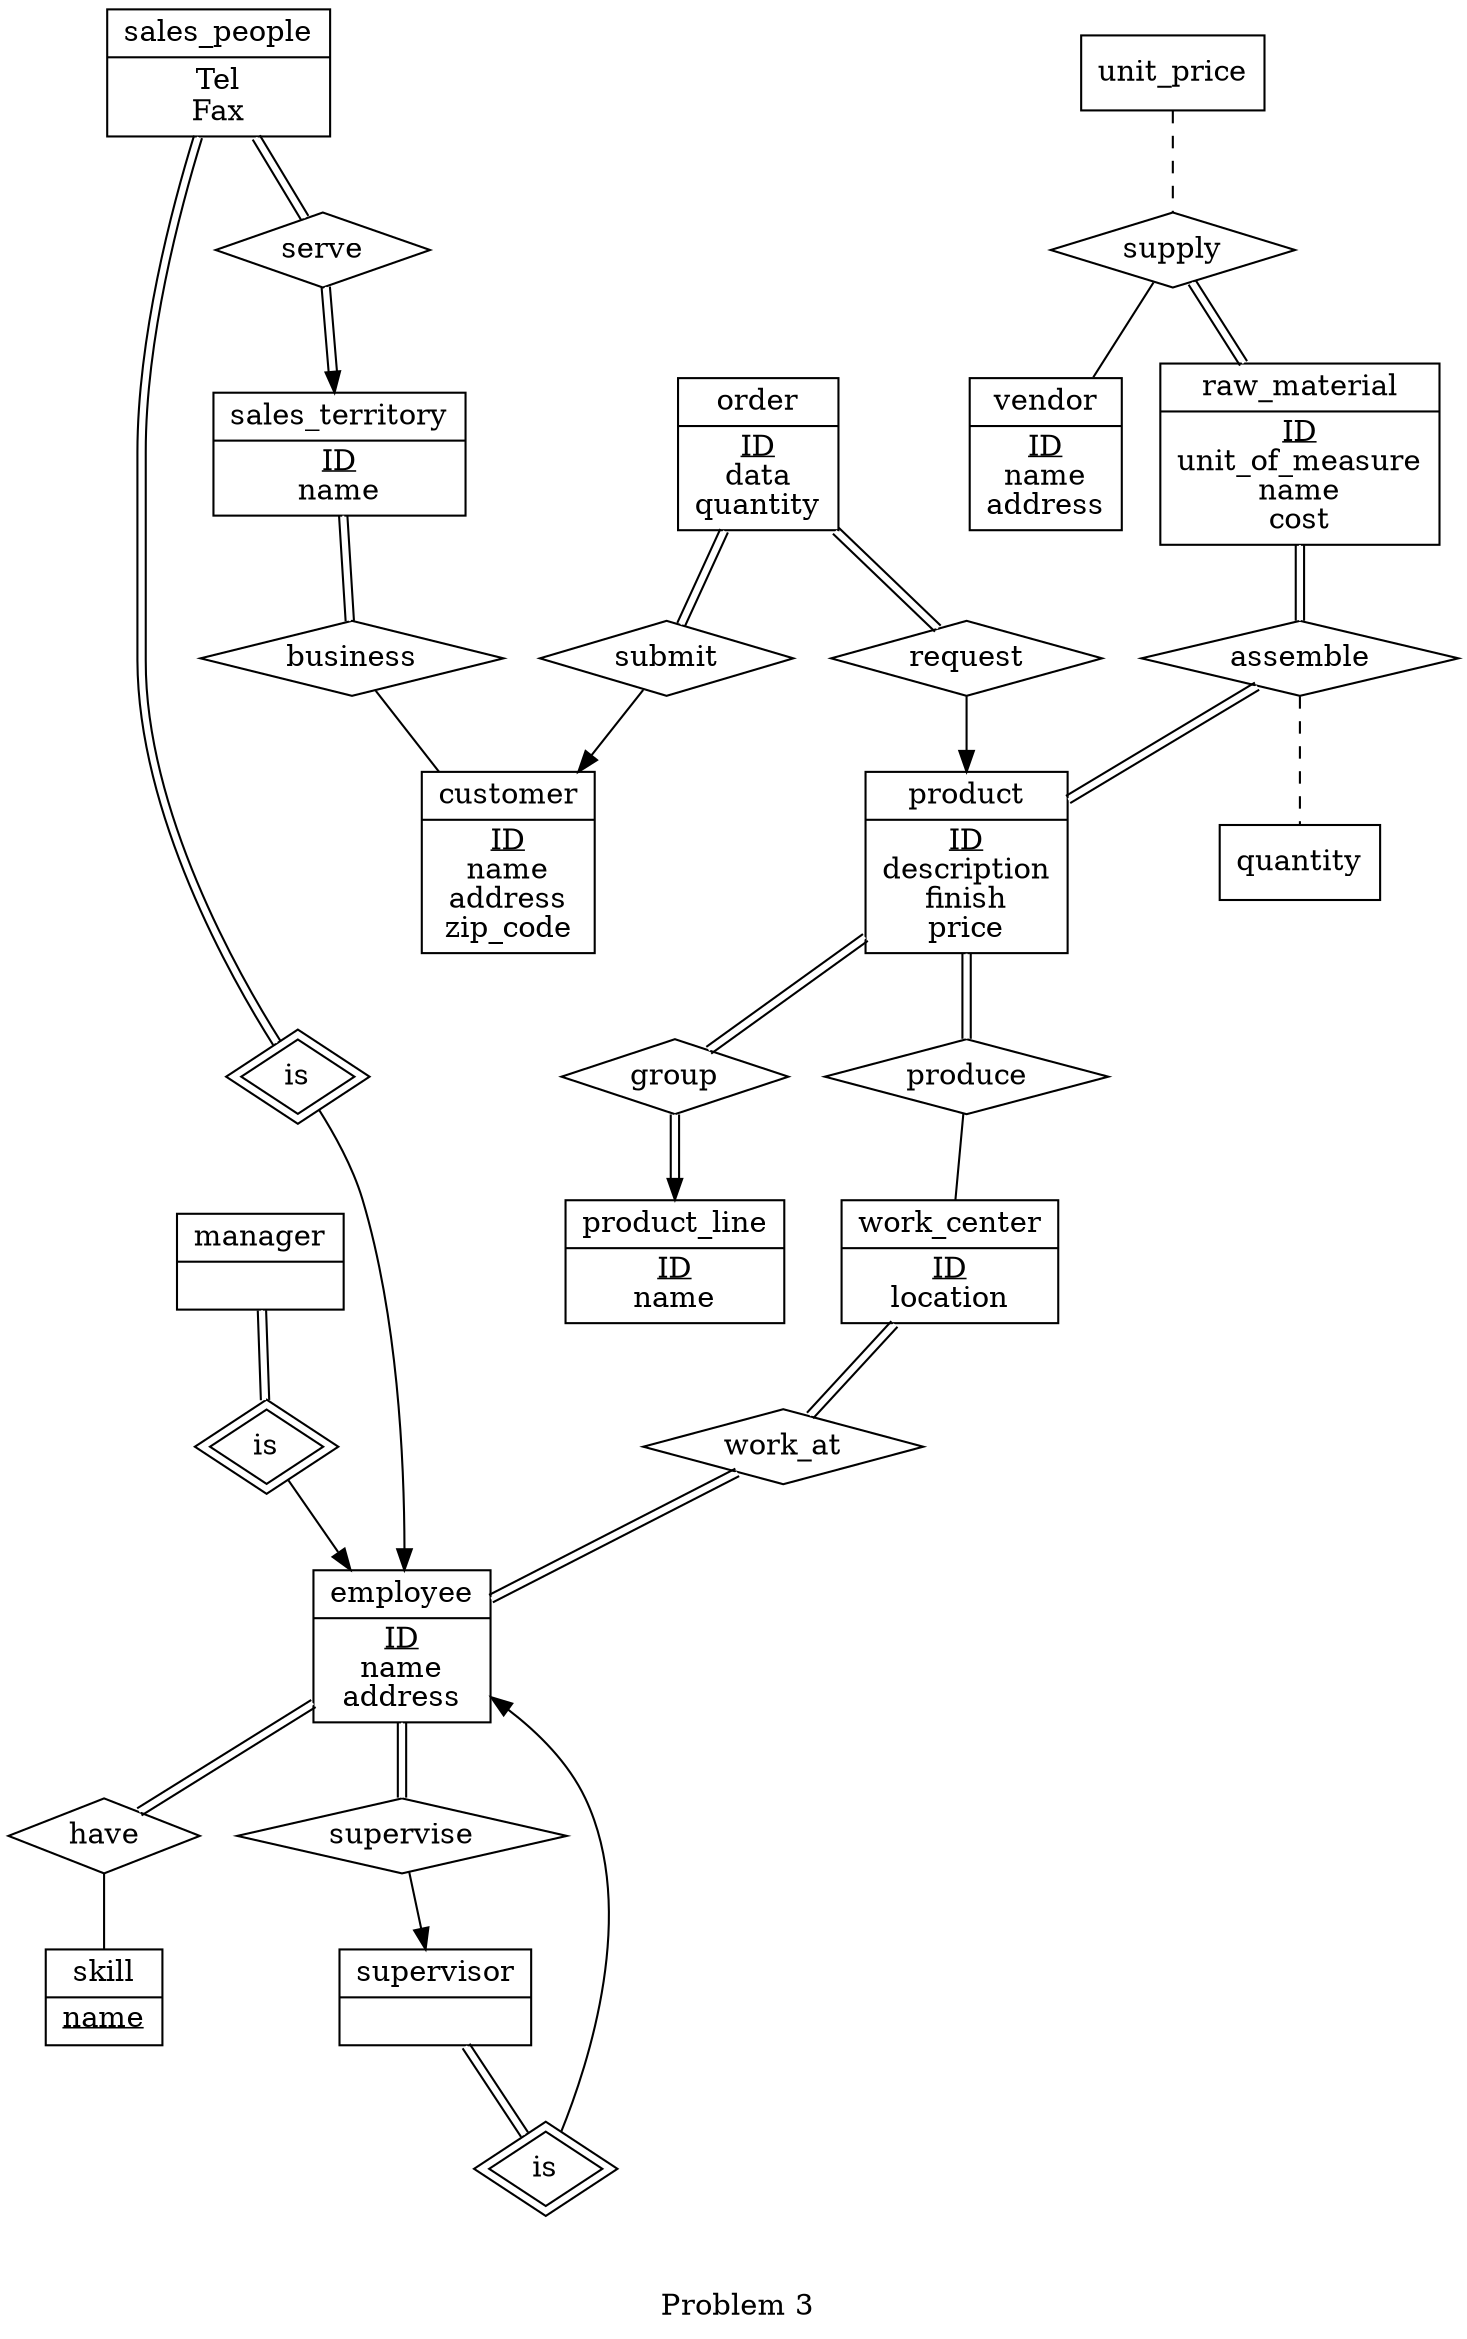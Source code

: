 graph {
    label="\n\n Problem 3"
 
	{ node[shape="record"]
	raw_material 
	[label=<{raw_material|<u>ID</u><br/>unit_of_measure<br/>name<br/>cost<br/>}>]
	vendor 
	[label=<{vendor|<u>ID</u><br/>name<br/>address<br/>}>]
	sales_territory  
	[label=<{sales_territory|<u>ID</u><br/>name<br/>}>]
	sales_people 
	[label=<{sales_people|Tel<br/>Fax<br/>}>]
	product 
	[label=<{product|<u>ID</u><br/>description<br/>finish<br/>price<br/>}>]
	customer  
	[label=<{customer|<u>ID</u><br/>name<br/>address<br/>zip_code<br/>}>]
	product_line  
	[label=<{product_line|<u>ID</u><br/>name<br/>}>]
	order  
	[label=<{order|<u>ID</u><br/>data<br/>quantity<br/>}>]
	work_center  
	[label=<{work_center|<u>ID</u><br/>location<br/>}>]
	employee  
	[label=<{employee|<u>ID</u><br/>name<br/>address<br/>}>]
	manager  
	[label=<{manager|}>]
	supervisor  
	[label=<{supervisor|}>]
	skill  
	[label=<{skill|<u>name</u>}>]
	}
    { node[shape="diamond"]
	supply
	serve
	business
	assemble
	produce
	group
	request
	submit
	work_at
	have	
	supervise
	}
    { node[shape="diamond", peripheries=2]
	is_0 [label="is"]
	is_1 [label="is"]
	is_2 [label="is"]
	}
    { node[shape="box"]
	unit_price
	quantity
	}
 
	{ edge[dir=none]
	supply -- vendor
	business -- customer
	produce -- work_center
	have -- skill
	}
	{ edge[dir=forward]
	request -- product
	is_0 -- employee
	is_1 -- employee
	is_2 -- employee
	supervise -- supervisor
	submit -- customer 
	}
	{ edge[dir=forward, color="black:white:black"]
	serve -- sales_territory
	group -- product_line
	}
	{ edge[color="black:white:black"]
	supply -- raw_material
	raw_material -- assemble
	assemble -- product
	sales_people -- serve
	sales_territory -- business
	product -- produce
	product -- group 
	order -- request
	order -- submit
	work_center -- work_at
	work_at -- employee
	manager -- is_0
	supervisor -- is_1
	sales_people -- is_2
	employee -- have
	employee -- supervise
	}
	{ edge[style="dashed"]
	unit_price -- supply
	assemble -- quantity
	}
	{ edge[]
	}
	{ edge[style=invis]
	}
}
